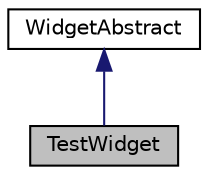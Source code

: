 digraph "TestWidget"
{
  edge [fontname="Helvetica",fontsize="10",labelfontname="Helvetica",labelfontsize="10"];
  node [fontname="Helvetica",fontsize="10",shape=record];
  Node1 [label="TestWidget",height=0.2,width=0.4,color="black", fillcolor="grey75", style="filled", fontcolor="black"];
  Node2 -> Node1 [dir="back",color="midnightblue",fontsize="10",style="solid",fontname="Helvetica"];
  Node2 [label="WidgetAbstract",height=0.2,width=0.4,color="black", fillcolor="white", style="filled",URL="$class_m_h_dev_1_1_widget_core_1_1_widget_abstract.html",tooltip="Base widget class, all the widget must extend and override the abstract methods of this class..."];
}
